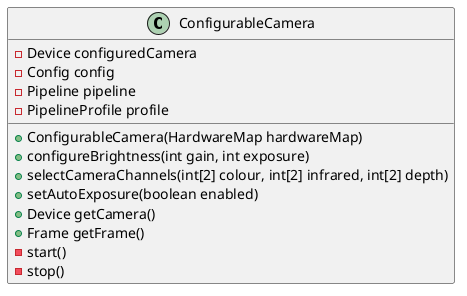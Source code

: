 @startuml
'https://plantuml.com/class-diagram

class ConfigurableCamera{
    -Device configuredCamera
    -Config config
    -Pipeline pipeline
    -PipelineProfile profile
    +ConfigurableCamera(HardwareMap hardwareMap)
    +configureBrightness(int gain, int exposure)
    +selectCameraChannels(int[2] colour, int[2] infrared, int[2] depth)
    +setAutoExposure(boolean enabled)
    +Device getCamera()
    +Frame getFrame()
    -start()
    -stop()
}


@enduml